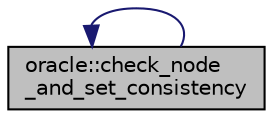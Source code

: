 digraph "oracle::check_node_and_set_consistency"
{
  edge [fontname="Helvetica",fontsize="10",labelfontname="Helvetica",labelfontsize="10"];
  node [fontname="Helvetica",fontsize="10",shape=record];
  rankdir="LR";
  Node67 [label="oracle::check_node\l_and_set_consistency",height=0.2,width=0.4,color="black", fillcolor="grey75", style="filled", fontcolor="black"];
  Node67 -> Node67 [dir="back",color="midnightblue",fontsize="10",style="solid",fontname="Helvetica"];
}
